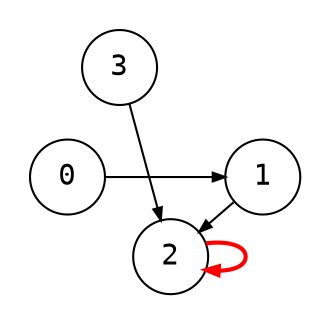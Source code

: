 digraph {
    node [shape=circle, fontname="monospace"];
    edge [arrowsize=0.6];
    layout=neato;
    mode="sgd";
    normalize=true;
    maxiter=100000;
    pad=0.2;

    0 -> 1;
    1 -> 2;
    3 -> 2;
    3 -> 0 [style=invis];
    2 -> 2 [style=bold, color=red];
}
